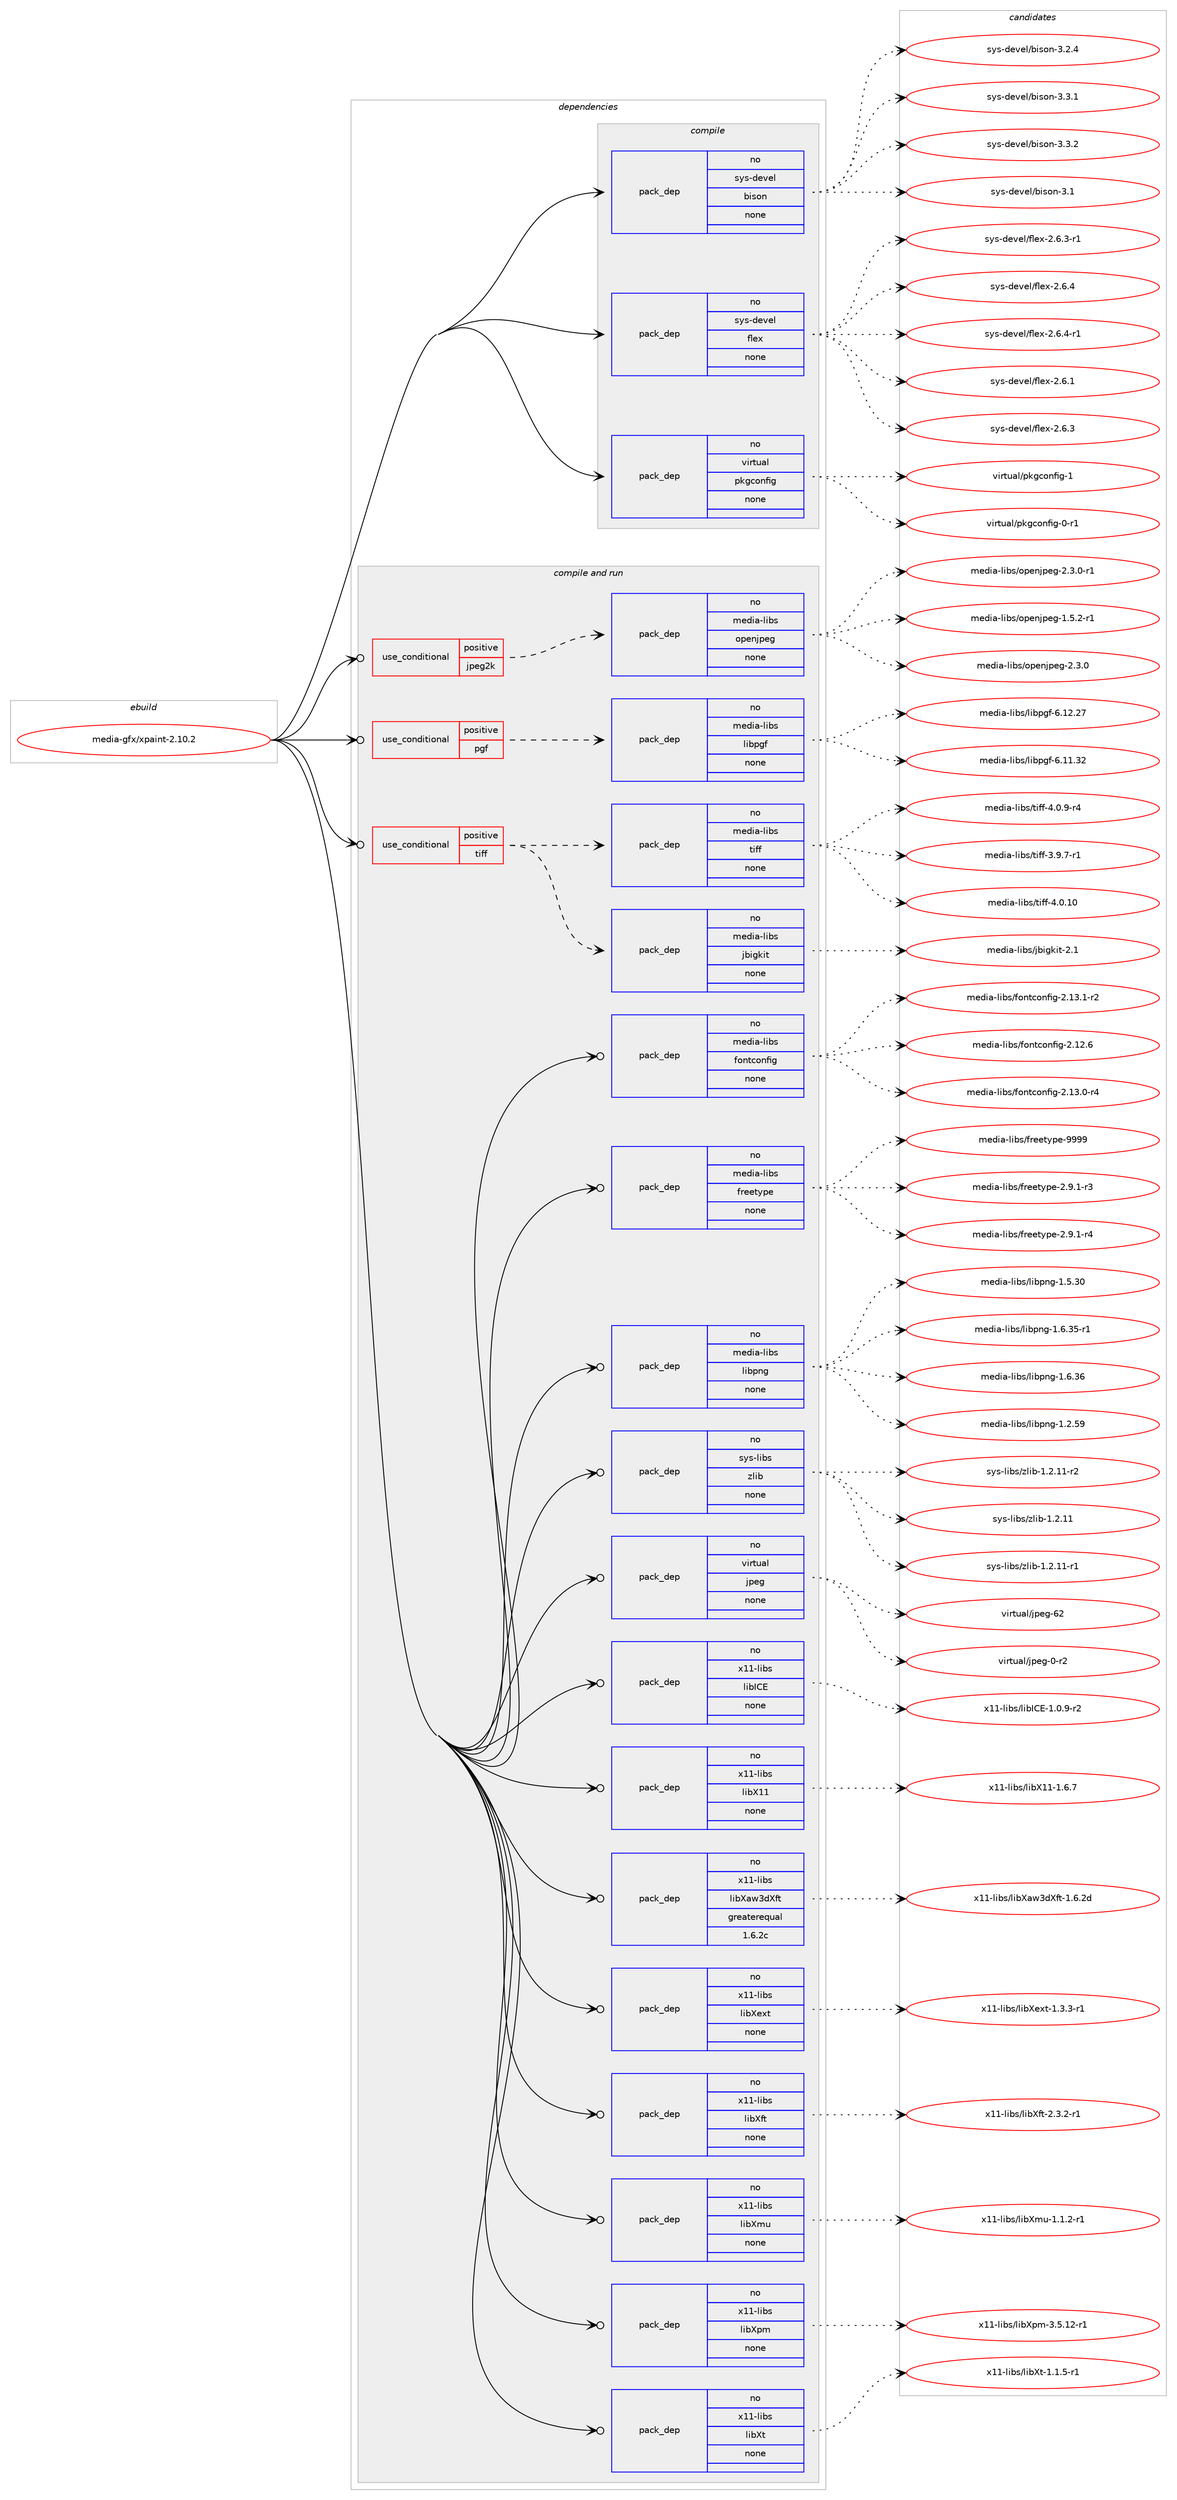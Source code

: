digraph prolog {

# *************
# Graph options
# *************

newrank=true;
concentrate=true;
compound=true;
graph [rankdir=LR,fontname=Helvetica,fontsize=10,ranksep=1.5];#, ranksep=2.5, nodesep=0.2];
edge  [arrowhead=vee];
node  [fontname=Helvetica,fontsize=10];

# **********
# The ebuild
# **********

subgraph cluster_leftcol {
color=gray;
rank=same;
label=<<i>ebuild</i>>;
id [label="media-gfx/xpaint-2.10.2", color=red, width=4, href="../media-gfx/xpaint-2.10.2.svg"];
}

# ****************
# The dependencies
# ****************

subgraph cluster_midcol {
color=gray;
label=<<i>dependencies</i>>;
subgraph cluster_compile {
fillcolor="#eeeeee";
style=filled;
label=<<i>compile</i>>;
subgraph pack1149385 {
dependency1608395 [label=<<TABLE BORDER="0" CELLBORDER="1" CELLSPACING="0" CELLPADDING="4" WIDTH="220"><TR><TD ROWSPAN="6" CELLPADDING="30">pack_dep</TD></TR><TR><TD WIDTH="110">no</TD></TR><TR><TD>sys-devel</TD></TR><TR><TD>bison</TD></TR><TR><TD>none</TD></TR><TR><TD></TD></TR></TABLE>>, shape=none, color=blue];
}
id:e -> dependency1608395:w [weight=20,style="solid",arrowhead="vee"];
subgraph pack1149386 {
dependency1608396 [label=<<TABLE BORDER="0" CELLBORDER="1" CELLSPACING="0" CELLPADDING="4" WIDTH="220"><TR><TD ROWSPAN="6" CELLPADDING="30">pack_dep</TD></TR><TR><TD WIDTH="110">no</TD></TR><TR><TD>sys-devel</TD></TR><TR><TD>flex</TD></TR><TR><TD>none</TD></TR><TR><TD></TD></TR></TABLE>>, shape=none, color=blue];
}
id:e -> dependency1608396:w [weight=20,style="solid",arrowhead="vee"];
subgraph pack1149387 {
dependency1608397 [label=<<TABLE BORDER="0" CELLBORDER="1" CELLSPACING="0" CELLPADDING="4" WIDTH="220"><TR><TD ROWSPAN="6" CELLPADDING="30">pack_dep</TD></TR><TR><TD WIDTH="110">no</TD></TR><TR><TD>virtual</TD></TR><TR><TD>pkgconfig</TD></TR><TR><TD>none</TD></TR><TR><TD></TD></TR></TABLE>>, shape=none, color=blue];
}
id:e -> dependency1608397:w [weight=20,style="solid",arrowhead="vee"];
}
subgraph cluster_compileandrun {
fillcolor="#eeeeee";
style=filled;
label=<<i>compile and run</i>>;
subgraph cond433365 {
dependency1608398 [label=<<TABLE BORDER="0" CELLBORDER="1" CELLSPACING="0" CELLPADDING="4"><TR><TD ROWSPAN="3" CELLPADDING="10">use_conditional</TD></TR><TR><TD>positive</TD></TR><TR><TD>jpeg2k</TD></TR></TABLE>>, shape=none, color=red];
subgraph pack1149388 {
dependency1608399 [label=<<TABLE BORDER="0" CELLBORDER="1" CELLSPACING="0" CELLPADDING="4" WIDTH="220"><TR><TD ROWSPAN="6" CELLPADDING="30">pack_dep</TD></TR><TR><TD WIDTH="110">no</TD></TR><TR><TD>media-libs</TD></TR><TR><TD>openjpeg</TD></TR><TR><TD>none</TD></TR><TR><TD></TD></TR></TABLE>>, shape=none, color=blue];
}
dependency1608398:e -> dependency1608399:w [weight=20,style="dashed",arrowhead="vee"];
}
id:e -> dependency1608398:w [weight=20,style="solid",arrowhead="odotvee"];
subgraph cond433366 {
dependency1608400 [label=<<TABLE BORDER="0" CELLBORDER="1" CELLSPACING="0" CELLPADDING="4"><TR><TD ROWSPAN="3" CELLPADDING="10">use_conditional</TD></TR><TR><TD>positive</TD></TR><TR><TD>pgf</TD></TR></TABLE>>, shape=none, color=red];
subgraph pack1149389 {
dependency1608401 [label=<<TABLE BORDER="0" CELLBORDER="1" CELLSPACING="0" CELLPADDING="4" WIDTH="220"><TR><TD ROWSPAN="6" CELLPADDING="30">pack_dep</TD></TR><TR><TD WIDTH="110">no</TD></TR><TR><TD>media-libs</TD></TR><TR><TD>libpgf</TD></TR><TR><TD>none</TD></TR><TR><TD></TD></TR></TABLE>>, shape=none, color=blue];
}
dependency1608400:e -> dependency1608401:w [weight=20,style="dashed",arrowhead="vee"];
}
id:e -> dependency1608400:w [weight=20,style="solid",arrowhead="odotvee"];
subgraph cond433367 {
dependency1608402 [label=<<TABLE BORDER="0" CELLBORDER="1" CELLSPACING="0" CELLPADDING="4"><TR><TD ROWSPAN="3" CELLPADDING="10">use_conditional</TD></TR><TR><TD>positive</TD></TR><TR><TD>tiff</TD></TR></TABLE>>, shape=none, color=red];
subgraph pack1149390 {
dependency1608403 [label=<<TABLE BORDER="0" CELLBORDER="1" CELLSPACING="0" CELLPADDING="4" WIDTH="220"><TR><TD ROWSPAN="6" CELLPADDING="30">pack_dep</TD></TR><TR><TD WIDTH="110">no</TD></TR><TR><TD>media-libs</TD></TR><TR><TD>jbigkit</TD></TR><TR><TD>none</TD></TR><TR><TD></TD></TR></TABLE>>, shape=none, color=blue];
}
dependency1608402:e -> dependency1608403:w [weight=20,style="dashed",arrowhead="vee"];
subgraph pack1149391 {
dependency1608404 [label=<<TABLE BORDER="0" CELLBORDER="1" CELLSPACING="0" CELLPADDING="4" WIDTH="220"><TR><TD ROWSPAN="6" CELLPADDING="30">pack_dep</TD></TR><TR><TD WIDTH="110">no</TD></TR><TR><TD>media-libs</TD></TR><TR><TD>tiff</TD></TR><TR><TD>none</TD></TR><TR><TD></TD></TR></TABLE>>, shape=none, color=blue];
}
dependency1608402:e -> dependency1608404:w [weight=20,style="dashed",arrowhead="vee"];
}
id:e -> dependency1608402:w [weight=20,style="solid",arrowhead="odotvee"];
subgraph pack1149392 {
dependency1608405 [label=<<TABLE BORDER="0" CELLBORDER="1" CELLSPACING="0" CELLPADDING="4" WIDTH="220"><TR><TD ROWSPAN="6" CELLPADDING="30">pack_dep</TD></TR><TR><TD WIDTH="110">no</TD></TR><TR><TD>media-libs</TD></TR><TR><TD>fontconfig</TD></TR><TR><TD>none</TD></TR><TR><TD></TD></TR></TABLE>>, shape=none, color=blue];
}
id:e -> dependency1608405:w [weight=20,style="solid",arrowhead="odotvee"];
subgraph pack1149393 {
dependency1608406 [label=<<TABLE BORDER="0" CELLBORDER="1" CELLSPACING="0" CELLPADDING="4" WIDTH="220"><TR><TD ROWSPAN="6" CELLPADDING="30">pack_dep</TD></TR><TR><TD WIDTH="110">no</TD></TR><TR><TD>media-libs</TD></TR><TR><TD>freetype</TD></TR><TR><TD>none</TD></TR><TR><TD></TD></TR></TABLE>>, shape=none, color=blue];
}
id:e -> dependency1608406:w [weight=20,style="solid",arrowhead="odotvee"];
subgraph pack1149394 {
dependency1608407 [label=<<TABLE BORDER="0" CELLBORDER="1" CELLSPACING="0" CELLPADDING="4" WIDTH="220"><TR><TD ROWSPAN="6" CELLPADDING="30">pack_dep</TD></TR><TR><TD WIDTH="110">no</TD></TR><TR><TD>media-libs</TD></TR><TR><TD>libpng</TD></TR><TR><TD>none</TD></TR><TR><TD></TD></TR></TABLE>>, shape=none, color=blue];
}
id:e -> dependency1608407:w [weight=20,style="solid",arrowhead="odotvee"];
subgraph pack1149395 {
dependency1608408 [label=<<TABLE BORDER="0" CELLBORDER="1" CELLSPACING="0" CELLPADDING="4" WIDTH="220"><TR><TD ROWSPAN="6" CELLPADDING="30">pack_dep</TD></TR><TR><TD WIDTH="110">no</TD></TR><TR><TD>sys-libs</TD></TR><TR><TD>zlib</TD></TR><TR><TD>none</TD></TR><TR><TD></TD></TR></TABLE>>, shape=none, color=blue];
}
id:e -> dependency1608408:w [weight=20,style="solid",arrowhead="odotvee"];
subgraph pack1149396 {
dependency1608409 [label=<<TABLE BORDER="0" CELLBORDER="1" CELLSPACING="0" CELLPADDING="4" WIDTH="220"><TR><TD ROWSPAN="6" CELLPADDING="30">pack_dep</TD></TR><TR><TD WIDTH="110">no</TD></TR><TR><TD>virtual</TD></TR><TR><TD>jpeg</TD></TR><TR><TD>none</TD></TR><TR><TD></TD></TR></TABLE>>, shape=none, color=blue];
}
id:e -> dependency1608409:w [weight=20,style="solid",arrowhead="odotvee"];
subgraph pack1149397 {
dependency1608410 [label=<<TABLE BORDER="0" CELLBORDER="1" CELLSPACING="0" CELLPADDING="4" WIDTH="220"><TR><TD ROWSPAN="6" CELLPADDING="30">pack_dep</TD></TR><TR><TD WIDTH="110">no</TD></TR><TR><TD>x11-libs</TD></TR><TR><TD>libICE</TD></TR><TR><TD>none</TD></TR><TR><TD></TD></TR></TABLE>>, shape=none, color=blue];
}
id:e -> dependency1608410:w [weight=20,style="solid",arrowhead="odotvee"];
subgraph pack1149398 {
dependency1608411 [label=<<TABLE BORDER="0" CELLBORDER="1" CELLSPACING="0" CELLPADDING="4" WIDTH="220"><TR><TD ROWSPAN="6" CELLPADDING="30">pack_dep</TD></TR><TR><TD WIDTH="110">no</TD></TR><TR><TD>x11-libs</TD></TR><TR><TD>libX11</TD></TR><TR><TD>none</TD></TR><TR><TD></TD></TR></TABLE>>, shape=none, color=blue];
}
id:e -> dependency1608411:w [weight=20,style="solid",arrowhead="odotvee"];
subgraph pack1149399 {
dependency1608412 [label=<<TABLE BORDER="0" CELLBORDER="1" CELLSPACING="0" CELLPADDING="4" WIDTH="220"><TR><TD ROWSPAN="6" CELLPADDING="30">pack_dep</TD></TR><TR><TD WIDTH="110">no</TD></TR><TR><TD>x11-libs</TD></TR><TR><TD>libXaw3dXft</TD></TR><TR><TD>greaterequal</TD></TR><TR><TD>1.6.2c</TD></TR></TABLE>>, shape=none, color=blue];
}
id:e -> dependency1608412:w [weight=20,style="solid",arrowhead="odotvee"];
subgraph pack1149400 {
dependency1608413 [label=<<TABLE BORDER="0" CELLBORDER="1" CELLSPACING="0" CELLPADDING="4" WIDTH="220"><TR><TD ROWSPAN="6" CELLPADDING="30">pack_dep</TD></TR><TR><TD WIDTH="110">no</TD></TR><TR><TD>x11-libs</TD></TR><TR><TD>libXext</TD></TR><TR><TD>none</TD></TR><TR><TD></TD></TR></TABLE>>, shape=none, color=blue];
}
id:e -> dependency1608413:w [weight=20,style="solid",arrowhead="odotvee"];
subgraph pack1149401 {
dependency1608414 [label=<<TABLE BORDER="0" CELLBORDER="1" CELLSPACING="0" CELLPADDING="4" WIDTH="220"><TR><TD ROWSPAN="6" CELLPADDING="30">pack_dep</TD></TR><TR><TD WIDTH="110">no</TD></TR><TR><TD>x11-libs</TD></TR><TR><TD>libXft</TD></TR><TR><TD>none</TD></TR><TR><TD></TD></TR></TABLE>>, shape=none, color=blue];
}
id:e -> dependency1608414:w [weight=20,style="solid",arrowhead="odotvee"];
subgraph pack1149402 {
dependency1608415 [label=<<TABLE BORDER="0" CELLBORDER="1" CELLSPACING="0" CELLPADDING="4" WIDTH="220"><TR><TD ROWSPAN="6" CELLPADDING="30">pack_dep</TD></TR><TR><TD WIDTH="110">no</TD></TR><TR><TD>x11-libs</TD></TR><TR><TD>libXmu</TD></TR><TR><TD>none</TD></TR><TR><TD></TD></TR></TABLE>>, shape=none, color=blue];
}
id:e -> dependency1608415:w [weight=20,style="solid",arrowhead="odotvee"];
subgraph pack1149403 {
dependency1608416 [label=<<TABLE BORDER="0" CELLBORDER="1" CELLSPACING="0" CELLPADDING="4" WIDTH="220"><TR><TD ROWSPAN="6" CELLPADDING="30">pack_dep</TD></TR><TR><TD WIDTH="110">no</TD></TR><TR><TD>x11-libs</TD></TR><TR><TD>libXpm</TD></TR><TR><TD>none</TD></TR><TR><TD></TD></TR></TABLE>>, shape=none, color=blue];
}
id:e -> dependency1608416:w [weight=20,style="solid",arrowhead="odotvee"];
subgraph pack1149404 {
dependency1608417 [label=<<TABLE BORDER="0" CELLBORDER="1" CELLSPACING="0" CELLPADDING="4" WIDTH="220"><TR><TD ROWSPAN="6" CELLPADDING="30">pack_dep</TD></TR><TR><TD WIDTH="110">no</TD></TR><TR><TD>x11-libs</TD></TR><TR><TD>libXt</TD></TR><TR><TD>none</TD></TR><TR><TD></TD></TR></TABLE>>, shape=none, color=blue];
}
id:e -> dependency1608417:w [weight=20,style="solid",arrowhead="odotvee"];
}
subgraph cluster_run {
fillcolor="#eeeeee";
style=filled;
label=<<i>run</i>>;
}
}

# **************
# The candidates
# **************

subgraph cluster_choices {
rank=same;
color=gray;
label=<<i>candidates</i>>;

subgraph choice1149385 {
color=black;
nodesep=1;
choice11512111545100101118101108479810511511111045514649 [label="sys-devel/bison-3.1", color=red, width=4,href="../sys-devel/bison-3.1.svg"];
choice115121115451001011181011084798105115111110455146504652 [label="sys-devel/bison-3.2.4", color=red, width=4,href="../sys-devel/bison-3.2.4.svg"];
choice115121115451001011181011084798105115111110455146514649 [label="sys-devel/bison-3.3.1", color=red, width=4,href="../sys-devel/bison-3.3.1.svg"];
choice115121115451001011181011084798105115111110455146514650 [label="sys-devel/bison-3.3.2", color=red, width=4,href="../sys-devel/bison-3.3.2.svg"];
dependency1608395:e -> choice11512111545100101118101108479810511511111045514649:w [style=dotted,weight="100"];
dependency1608395:e -> choice115121115451001011181011084798105115111110455146504652:w [style=dotted,weight="100"];
dependency1608395:e -> choice115121115451001011181011084798105115111110455146514649:w [style=dotted,weight="100"];
dependency1608395:e -> choice115121115451001011181011084798105115111110455146514650:w [style=dotted,weight="100"];
}
subgraph choice1149386 {
color=black;
nodesep=1;
choice1151211154510010111810110847102108101120455046544649 [label="sys-devel/flex-2.6.1", color=red, width=4,href="../sys-devel/flex-2.6.1.svg"];
choice1151211154510010111810110847102108101120455046544651 [label="sys-devel/flex-2.6.3", color=red, width=4,href="../sys-devel/flex-2.6.3.svg"];
choice11512111545100101118101108471021081011204550465446514511449 [label="sys-devel/flex-2.6.3-r1", color=red, width=4,href="../sys-devel/flex-2.6.3-r1.svg"];
choice1151211154510010111810110847102108101120455046544652 [label="sys-devel/flex-2.6.4", color=red, width=4,href="../sys-devel/flex-2.6.4.svg"];
choice11512111545100101118101108471021081011204550465446524511449 [label="sys-devel/flex-2.6.4-r1", color=red, width=4,href="../sys-devel/flex-2.6.4-r1.svg"];
dependency1608396:e -> choice1151211154510010111810110847102108101120455046544649:w [style=dotted,weight="100"];
dependency1608396:e -> choice1151211154510010111810110847102108101120455046544651:w [style=dotted,weight="100"];
dependency1608396:e -> choice11512111545100101118101108471021081011204550465446514511449:w [style=dotted,weight="100"];
dependency1608396:e -> choice1151211154510010111810110847102108101120455046544652:w [style=dotted,weight="100"];
dependency1608396:e -> choice11512111545100101118101108471021081011204550465446524511449:w [style=dotted,weight="100"];
}
subgraph choice1149387 {
color=black;
nodesep=1;
choice11810511411611797108471121071039911111010210510345484511449 [label="virtual/pkgconfig-0-r1", color=red, width=4,href="../virtual/pkgconfig-0-r1.svg"];
choice1181051141161179710847112107103991111101021051034549 [label="virtual/pkgconfig-1", color=red, width=4,href="../virtual/pkgconfig-1.svg"];
dependency1608397:e -> choice11810511411611797108471121071039911111010210510345484511449:w [style=dotted,weight="100"];
dependency1608397:e -> choice1181051141161179710847112107103991111101021051034549:w [style=dotted,weight="100"];
}
subgraph choice1149388 {
color=black;
nodesep=1;
choice109101100105974510810598115471111121011101061121011034549465346504511449 [label="media-libs/openjpeg-1.5.2-r1", color=red, width=4,href="../media-libs/openjpeg-1.5.2-r1.svg"];
choice10910110010597451081059811547111112101110106112101103455046514648 [label="media-libs/openjpeg-2.3.0", color=red, width=4,href="../media-libs/openjpeg-2.3.0.svg"];
choice109101100105974510810598115471111121011101061121011034550465146484511449 [label="media-libs/openjpeg-2.3.0-r1", color=red, width=4,href="../media-libs/openjpeg-2.3.0-r1.svg"];
dependency1608399:e -> choice109101100105974510810598115471111121011101061121011034549465346504511449:w [style=dotted,weight="100"];
dependency1608399:e -> choice10910110010597451081059811547111112101110106112101103455046514648:w [style=dotted,weight="100"];
dependency1608399:e -> choice109101100105974510810598115471111121011101061121011034550465146484511449:w [style=dotted,weight="100"];
}
subgraph choice1149389 {
color=black;
nodesep=1;
choice10910110010597451081059811547108105981121031024554464949465150 [label="media-libs/libpgf-6.11.32", color=red, width=4,href="../media-libs/libpgf-6.11.32.svg"];
choice10910110010597451081059811547108105981121031024554464950465055 [label="media-libs/libpgf-6.12.27", color=red, width=4,href="../media-libs/libpgf-6.12.27.svg"];
dependency1608401:e -> choice10910110010597451081059811547108105981121031024554464949465150:w [style=dotted,weight="100"];
dependency1608401:e -> choice10910110010597451081059811547108105981121031024554464950465055:w [style=dotted,weight="100"];
}
subgraph choice1149390 {
color=black;
nodesep=1;
choice109101100105974510810598115471069810510310710511645504649 [label="media-libs/jbigkit-2.1", color=red, width=4,href="../media-libs/jbigkit-2.1.svg"];
dependency1608403:e -> choice109101100105974510810598115471069810510310710511645504649:w [style=dotted,weight="100"];
}
subgraph choice1149391 {
color=black;
nodesep=1;
choice109101100105974510810598115471161051021024551465746554511449 [label="media-libs/tiff-3.9.7-r1", color=red, width=4,href="../media-libs/tiff-3.9.7-r1.svg"];
choice1091011001059745108105981154711610510210245524648464948 [label="media-libs/tiff-4.0.10", color=red, width=4,href="../media-libs/tiff-4.0.10.svg"];
choice109101100105974510810598115471161051021024552464846574511452 [label="media-libs/tiff-4.0.9-r4", color=red, width=4,href="../media-libs/tiff-4.0.9-r4.svg"];
dependency1608404:e -> choice109101100105974510810598115471161051021024551465746554511449:w [style=dotted,weight="100"];
dependency1608404:e -> choice1091011001059745108105981154711610510210245524648464948:w [style=dotted,weight="100"];
dependency1608404:e -> choice109101100105974510810598115471161051021024552464846574511452:w [style=dotted,weight="100"];
}
subgraph choice1149392 {
color=black;
nodesep=1;
choice109101100105974510810598115471021111101169911111010210510345504649504654 [label="media-libs/fontconfig-2.12.6", color=red, width=4,href="../media-libs/fontconfig-2.12.6.svg"];
choice1091011001059745108105981154710211111011699111110102105103455046495146484511452 [label="media-libs/fontconfig-2.13.0-r4", color=red, width=4,href="../media-libs/fontconfig-2.13.0-r4.svg"];
choice1091011001059745108105981154710211111011699111110102105103455046495146494511450 [label="media-libs/fontconfig-2.13.1-r2", color=red, width=4,href="../media-libs/fontconfig-2.13.1-r2.svg"];
dependency1608405:e -> choice109101100105974510810598115471021111101169911111010210510345504649504654:w [style=dotted,weight="100"];
dependency1608405:e -> choice1091011001059745108105981154710211111011699111110102105103455046495146484511452:w [style=dotted,weight="100"];
dependency1608405:e -> choice1091011001059745108105981154710211111011699111110102105103455046495146494511450:w [style=dotted,weight="100"];
}
subgraph choice1149393 {
color=black;
nodesep=1;
choice109101100105974510810598115471021141011011161211121014550465746494511451 [label="media-libs/freetype-2.9.1-r3", color=red, width=4,href="../media-libs/freetype-2.9.1-r3.svg"];
choice109101100105974510810598115471021141011011161211121014550465746494511452 [label="media-libs/freetype-2.9.1-r4", color=red, width=4,href="../media-libs/freetype-2.9.1-r4.svg"];
choice109101100105974510810598115471021141011011161211121014557575757 [label="media-libs/freetype-9999", color=red, width=4,href="../media-libs/freetype-9999.svg"];
dependency1608406:e -> choice109101100105974510810598115471021141011011161211121014550465746494511451:w [style=dotted,weight="100"];
dependency1608406:e -> choice109101100105974510810598115471021141011011161211121014550465746494511452:w [style=dotted,weight="100"];
dependency1608406:e -> choice109101100105974510810598115471021141011011161211121014557575757:w [style=dotted,weight="100"];
}
subgraph choice1149394 {
color=black;
nodesep=1;
choice109101100105974510810598115471081059811211010345494650465357 [label="media-libs/libpng-1.2.59", color=red, width=4,href="../media-libs/libpng-1.2.59.svg"];
choice109101100105974510810598115471081059811211010345494653465148 [label="media-libs/libpng-1.5.30", color=red, width=4,href="../media-libs/libpng-1.5.30.svg"];
choice1091011001059745108105981154710810598112110103454946544651534511449 [label="media-libs/libpng-1.6.35-r1", color=red, width=4,href="../media-libs/libpng-1.6.35-r1.svg"];
choice109101100105974510810598115471081059811211010345494654465154 [label="media-libs/libpng-1.6.36", color=red, width=4,href="../media-libs/libpng-1.6.36.svg"];
dependency1608407:e -> choice109101100105974510810598115471081059811211010345494650465357:w [style=dotted,weight="100"];
dependency1608407:e -> choice109101100105974510810598115471081059811211010345494653465148:w [style=dotted,weight="100"];
dependency1608407:e -> choice1091011001059745108105981154710810598112110103454946544651534511449:w [style=dotted,weight="100"];
dependency1608407:e -> choice109101100105974510810598115471081059811211010345494654465154:w [style=dotted,weight="100"];
}
subgraph choice1149395 {
color=black;
nodesep=1;
choice1151211154510810598115471221081059845494650464949 [label="sys-libs/zlib-1.2.11", color=red, width=4,href="../sys-libs/zlib-1.2.11.svg"];
choice11512111545108105981154712210810598454946504649494511449 [label="sys-libs/zlib-1.2.11-r1", color=red, width=4,href="../sys-libs/zlib-1.2.11-r1.svg"];
choice11512111545108105981154712210810598454946504649494511450 [label="sys-libs/zlib-1.2.11-r2", color=red, width=4,href="../sys-libs/zlib-1.2.11-r2.svg"];
dependency1608408:e -> choice1151211154510810598115471221081059845494650464949:w [style=dotted,weight="100"];
dependency1608408:e -> choice11512111545108105981154712210810598454946504649494511449:w [style=dotted,weight="100"];
dependency1608408:e -> choice11512111545108105981154712210810598454946504649494511450:w [style=dotted,weight="100"];
}
subgraph choice1149396 {
color=black;
nodesep=1;
choice118105114116117971084710611210110345484511450 [label="virtual/jpeg-0-r2", color=red, width=4,href="../virtual/jpeg-0-r2.svg"];
choice1181051141161179710847106112101103455450 [label="virtual/jpeg-62", color=red, width=4,href="../virtual/jpeg-62.svg"];
dependency1608409:e -> choice118105114116117971084710611210110345484511450:w [style=dotted,weight="100"];
dependency1608409:e -> choice1181051141161179710847106112101103455450:w [style=dotted,weight="100"];
}
subgraph choice1149397 {
color=black;
nodesep=1;
choice1204949451081059811547108105987367694549464846574511450 [label="x11-libs/libICE-1.0.9-r2", color=red, width=4,href="../x11-libs/libICE-1.0.9-r2.svg"];
dependency1608410:e -> choice1204949451081059811547108105987367694549464846574511450:w [style=dotted,weight="100"];
}
subgraph choice1149398 {
color=black;
nodesep=1;
choice120494945108105981154710810598884949454946544655 [label="x11-libs/libX11-1.6.7", color=red, width=4,href="../x11-libs/libX11-1.6.7.svg"];
dependency1608411:e -> choice120494945108105981154710810598884949454946544655:w [style=dotted,weight="100"];
}
subgraph choice1149399 {
color=black;
nodesep=1;
choice12049494510810598115471081059888971195110088102116454946544650100 [label="x11-libs/libXaw3dXft-1.6.2d", color=red, width=4,href="../x11-libs/libXaw3dXft-1.6.2d.svg"];
dependency1608412:e -> choice12049494510810598115471081059888971195110088102116454946544650100:w [style=dotted,weight="100"];
}
subgraph choice1149400 {
color=black;
nodesep=1;
choice120494945108105981154710810598881011201164549465146514511449 [label="x11-libs/libXext-1.3.3-r1", color=red, width=4,href="../x11-libs/libXext-1.3.3-r1.svg"];
dependency1608413:e -> choice120494945108105981154710810598881011201164549465146514511449:w [style=dotted,weight="100"];
}
subgraph choice1149401 {
color=black;
nodesep=1;
choice120494945108105981154710810598881021164550465146504511449 [label="x11-libs/libXft-2.3.2-r1", color=red, width=4,href="../x11-libs/libXft-2.3.2-r1.svg"];
dependency1608414:e -> choice120494945108105981154710810598881021164550465146504511449:w [style=dotted,weight="100"];
}
subgraph choice1149402 {
color=black;
nodesep=1;
choice120494945108105981154710810598881091174549464946504511449 [label="x11-libs/libXmu-1.1.2-r1", color=red, width=4,href="../x11-libs/libXmu-1.1.2-r1.svg"];
dependency1608415:e -> choice120494945108105981154710810598881091174549464946504511449:w [style=dotted,weight="100"];
}
subgraph choice1149403 {
color=black;
nodesep=1;
choice12049494510810598115471081059888112109455146534649504511449 [label="x11-libs/libXpm-3.5.12-r1", color=red, width=4,href="../x11-libs/libXpm-3.5.12-r1.svg"];
dependency1608416:e -> choice12049494510810598115471081059888112109455146534649504511449:w [style=dotted,weight="100"];
}
subgraph choice1149404 {
color=black;
nodesep=1;
choice120494945108105981154710810598881164549464946534511449 [label="x11-libs/libXt-1.1.5-r1", color=red, width=4,href="../x11-libs/libXt-1.1.5-r1.svg"];
dependency1608417:e -> choice120494945108105981154710810598881164549464946534511449:w [style=dotted,weight="100"];
}
}

}
